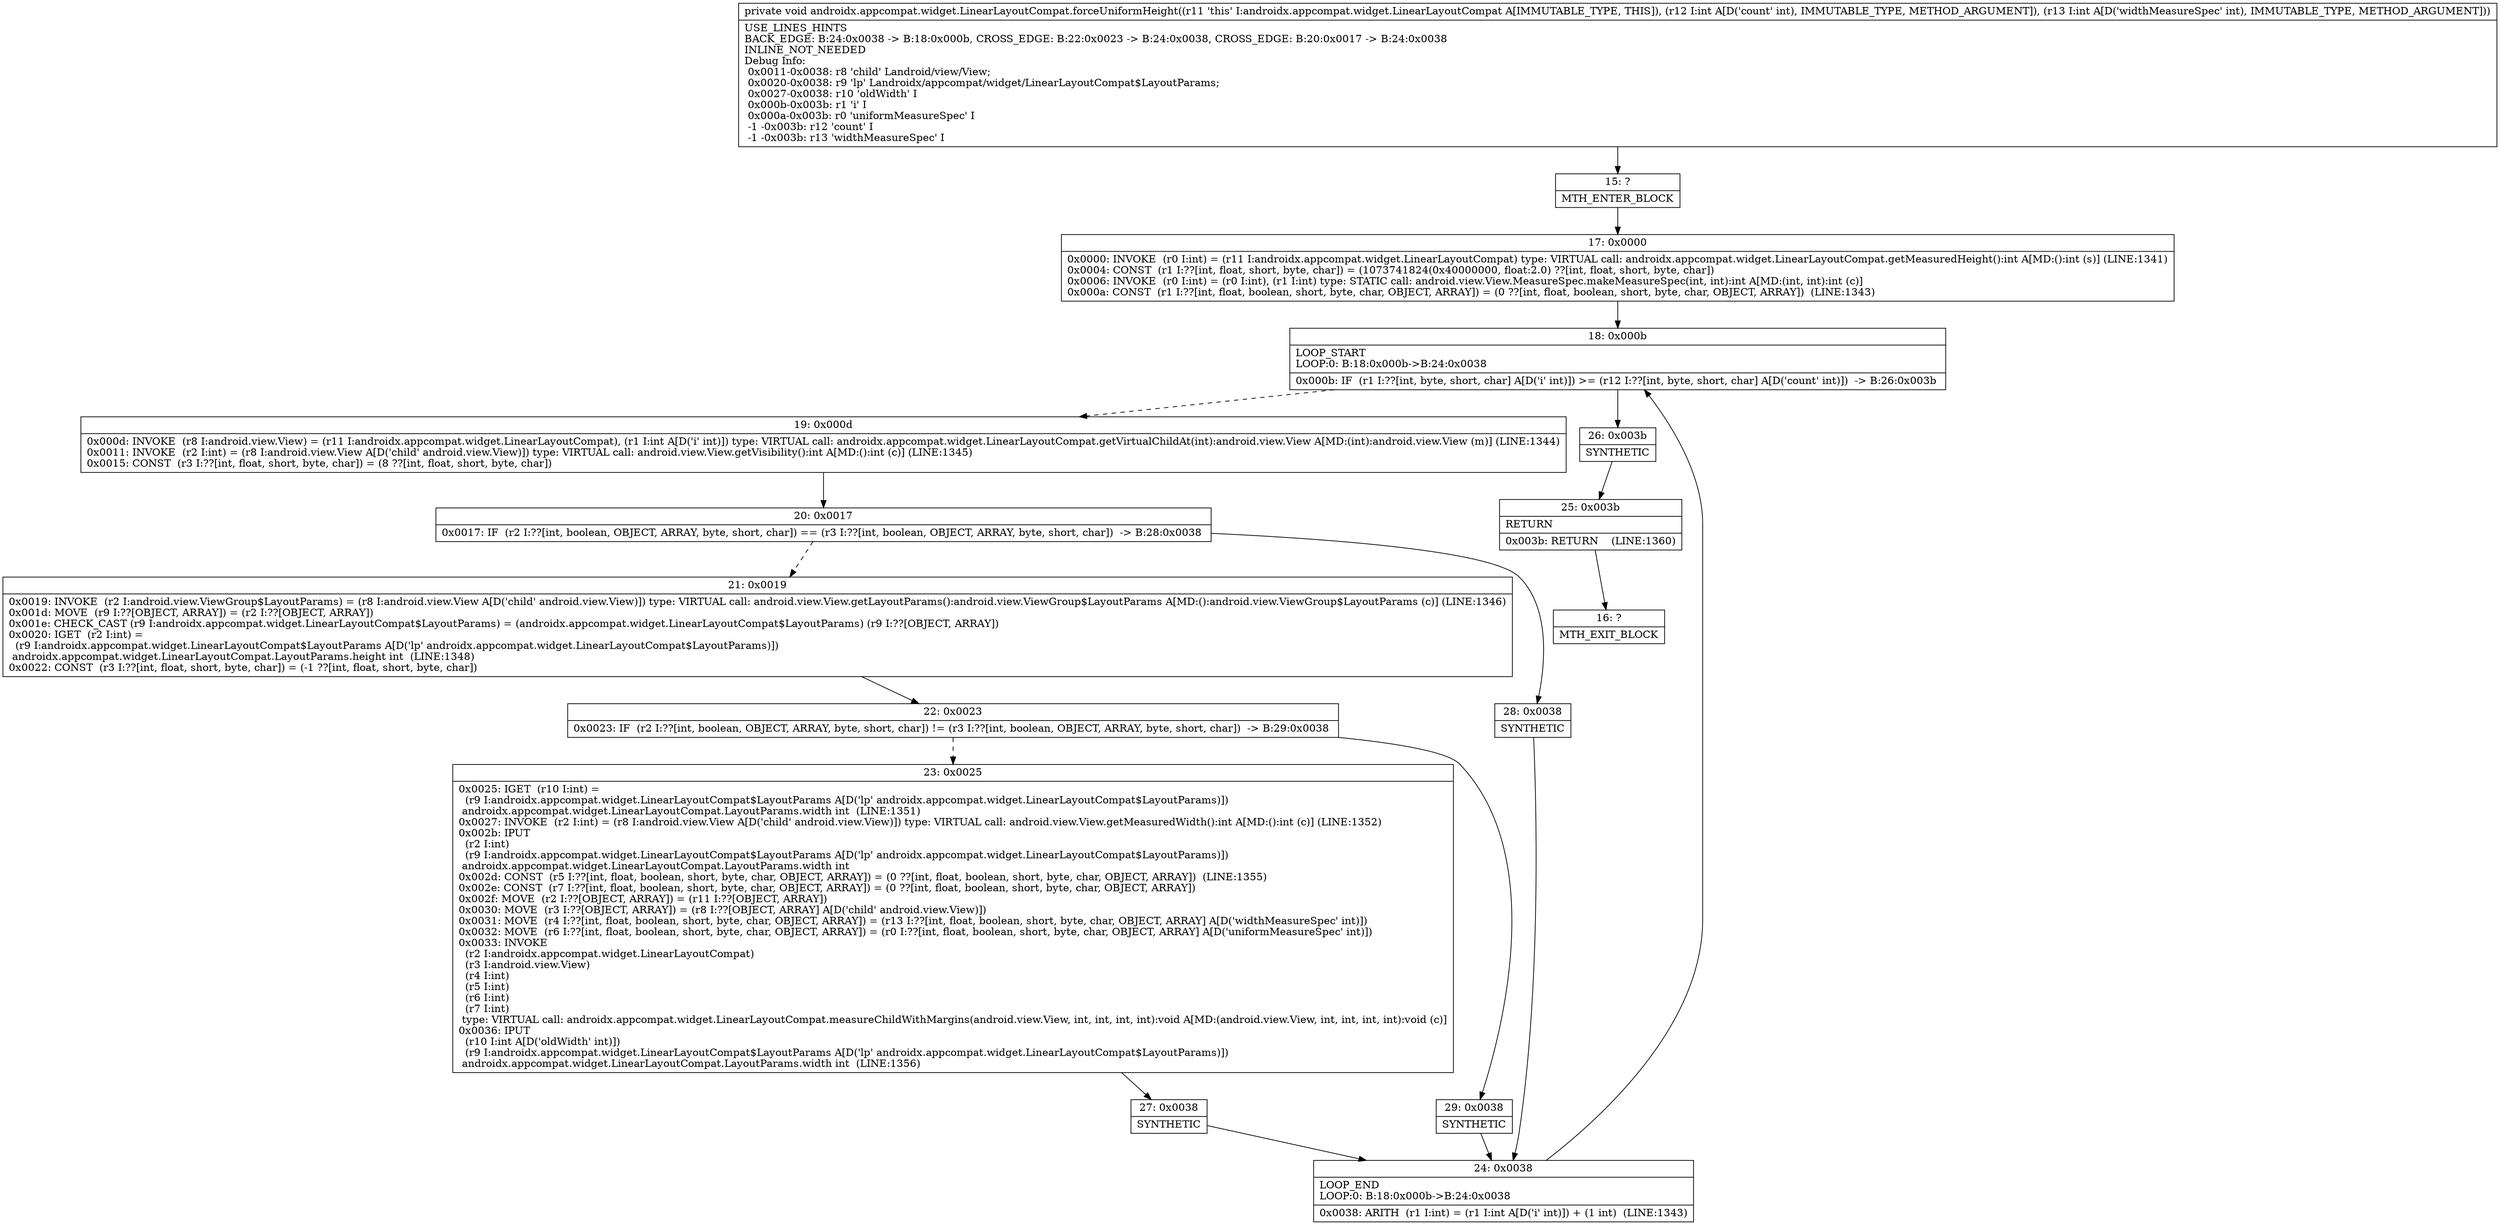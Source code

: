 digraph "CFG forandroidx.appcompat.widget.LinearLayoutCompat.forceUniformHeight(II)V" {
Node_15 [shape=record,label="{15\:\ ?|MTH_ENTER_BLOCK\l}"];
Node_17 [shape=record,label="{17\:\ 0x0000|0x0000: INVOKE  (r0 I:int) = (r11 I:androidx.appcompat.widget.LinearLayoutCompat) type: VIRTUAL call: androidx.appcompat.widget.LinearLayoutCompat.getMeasuredHeight():int A[MD:():int (s)] (LINE:1341)\l0x0004: CONST  (r1 I:??[int, float, short, byte, char]) = (1073741824(0x40000000, float:2.0) ??[int, float, short, byte, char]) \l0x0006: INVOKE  (r0 I:int) = (r0 I:int), (r1 I:int) type: STATIC call: android.view.View.MeasureSpec.makeMeasureSpec(int, int):int A[MD:(int, int):int (c)]\l0x000a: CONST  (r1 I:??[int, float, boolean, short, byte, char, OBJECT, ARRAY]) = (0 ??[int, float, boolean, short, byte, char, OBJECT, ARRAY])  (LINE:1343)\l}"];
Node_18 [shape=record,label="{18\:\ 0x000b|LOOP_START\lLOOP:0: B:18:0x000b\-\>B:24:0x0038\l|0x000b: IF  (r1 I:??[int, byte, short, char] A[D('i' int)]) \>= (r12 I:??[int, byte, short, char] A[D('count' int)])  \-\> B:26:0x003b \l}"];
Node_19 [shape=record,label="{19\:\ 0x000d|0x000d: INVOKE  (r8 I:android.view.View) = (r11 I:androidx.appcompat.widget.LinearLayoutCompat), (r1 I:int A[D('i' int)]) type: VIRTUAL call: androidx.appcompat.widget.LinearLayoutCompat.getVirtualChildAt(int):android.view.View A[MD:(int):android.view.View (m)] (LINE:1344)\l0x0011: INVOKE  (r2 I:int) = (r8 I:android.view.View A[D('child' android.view.View)]) type: VIRTUAL call: android.view.View.getVisibility():int A[MD:():int (c)] (LINE:1345)\l0x0015: CONST  (r3 I:??[int, float, short, byte, char]) = (8 ??[int, float, short, byte, char]) \l}"];
Node_20 [shape=record,label="{20\:\ 0x0017|0x0017: IF  (r2 I:??[int, boolean, OBJECT, ARRAY, byte, short, char]) == (r3 I:??[int, boolean, OBJECT, ARRAY, byte, short, char])  \-\> B:28:0x0038 \l}"];
Node_21 [shape=record,label="{21\:\ 0x0019|0x0019: INVOKE  (r2 I:android.view.ViewGroup$LayoutParams) = (r8 I:android.view.View A[D('child' android.view.View)]) type: VIRTUAL call: android.view.View.getLayoutParams():android.view.ViewGroup$LayoutParams A[MD:():android.view.ViewGroup$LayoutParams (c)] (LINE:1346)\l0x001d: MOVE  (r9 I:??[OBJECT, ARRAY]) = (r2 I:??[OBJECT, ARRAY]) \l0x001e: CHECK_CAST (r9 I:androidx.appcompat.widget.LinearLayoutCompat$LayoutParams) = (androidx.appcompat.widget.LinearLayoutCompat$LayoutParams) (r9 I:??[OBJECT, ARRAY]) \l0x0020: IGET  (r2 I:int) = \l  (r9 I:androidx.appcompat.widget.LinearLayoutCompat$LayoutParams A[D('lp' androidx.appcompat.widget.LinearLayoutCompat$LayoutParams)])\l androidx.appcompat.widget.LinearLayoutCompat.LayoutParams.height int  (LINE:1348)\l0x0022: CONST  (r3 I:??[int, float, short, byte, char]) = (\-1 ??[int, float, short, byte, char]) \l}"];
Node_22 [shape=record,label="{22\:\ 0x0023|0x0023: IF  (r2 I:??[int, boolean, OBJECT, ARRAY, byte, short, char]) != (r3 I:??[int, boolean, OBJECT, ARRAY, byte, short, char])  \-\> B:29:0x0038 \l}"];
Node_23 [shape=record,label="{23\:\ 0x0025|0x0025: IGET  (r10 I:int) = \l  (r9 I:androidx.appcompat.widget.LinearLayoutCompat$LayoutParams A[D('lp' androidx.appcompat.widget.LinearLayoutCompat$LayoutParams)])\l androidx.appcompat.widget.LinearLayoutCompat.LayoutParams.width int  (LINE:1351)\l0x0027: INVOKE  (r2 I:int) = (r8 I:android.view.View A[D('child' android.view.View)]) type: VIRTUAL call: android.view.View.getMeasuredWidth():int A[MD:():int (c)] (LINE:1352)\l0x002b: IPUT  \l  (r2 I:int)\l  (r9 I:androidx.appcompat.widget.LinearLayoutCompat$LayoutParams A[D('lp' androidx.appcompat.widget.LinearLayoutCompat$LayoutParams)])\l androidx.appcompat.widget.LinearLayoutCompat.LayoutParams.width int \l0x002d: CONST  (r5 I:??[int, float, boolean, short, byte, char, OBJECT, ARRAY]) = (0 ??[int, float, boolean, short, byte, char, OBJECT, ARRAY])  (LINE:1355)\l0x002e: CONST  (r7 I:??[int, float, boolean, short, byte, char, OBJECT, ARRAY]) = (0 ??[int, float, boolean, short, byte, char, OBJECT, ARRAY]) \l0x002f: MOVE  (r2 I:??[OBJECT, ARRAY]) = (r11 I:??[OBJECT, ARRAY]) \l0x0030: MOVE  (r3 I:??[OBJECT, ARRAY]) = (r8 I:??[OBJECT, ARRAY] A[D('child' android.view.View)]) \l0x0031: MOVE  (r4 I:??[int, float, boolean, short, byte, char, OBJECT, ARRAY]) = (r13 I:??[int, float, boolean, short, byte, char, OBJECT, ARRAY] A[D('widthMeasureSpec' int)]) \l0x0032: MOVE  (r6 I:??[int, float, boolean, short, byte, char, OBJECT, ARRAY]) = (r0 I:??[int, float, boolean, short, byte, char, OBJECT, ARRAY] A[D('uniformMeasureSpec' int)]) \l0x0033: INVOKE  \l  (r2 I:androidx.appcompat.widget.LinearLayoutCompat)\l  (r3 I:android.view.View)\l  (r4 I:int)\l  (r5 I:int)\l  (r6 I:int)\l  (r7 I:int)\l type: VIRTUAL call: androidx.appcompat.widget.LinearLayoutCompat.measureChildWithMargins(android.view.View, int, int, int, int):void A[MD:(android.view.View, int, int, int, int):void (c)]\l0x0036: IPUT  \l  (r10 I:int A[D('oldWidth' int)])\l  (r9 I:androidx.appcompat.widget.LinearLayoutCompat$LayoutParams A[D('lp' androidx.appcompat.widget.LinearLayoutCompat$LayoutParams)])\l androidx.appcompat.widget.LinearLayoutCompat.LayoutParams.width int  (LINE:1356)\l}"];
Node_27 [shape=record,label="{27\:\ 0x0038|SYNTHETIC\l}"];
Node_24 [shape=record,label="{24\:\ 0x0038|LOOP_END\lLOOP:0: B:18:0x000b\-\>B:24:0x0038\l|0x0038: ARITH  (r1 I:int) = (r1 I:int A[D('i' int)]) + (1 int)  (LINE:1343)\l}"];
Node_29 [shape=record,label="{29\:\ 0x0038|SYNTHETIC\l}"];
Node_28 [shape=record,label="{28\:\ 0x0038|SYNTHETIC\l}"];
Node_26 [shape=record,label="{26\:\ 0x003b|SYNTHETIC\l}"];
Node_25 [shape=record,label="{25\:\ 0x003b|RETURN\l|0x003b: RETURN    (LINE:1360)\l}"];
Node_16 [shape=record,label="{16\:\ ?|MTH_EXIT_BLOCK\l}"];
MethodNode[shape=record,label="{private void androidx.appcompat.widget.LinearLayoutCompat.forceUniformHeight((r11 'this' I:androidx.appcompat.widget.LinearLayoutCompat A[IMMUTABLE_TYPE, THIS]), (r12 I:int A[D('count' int), IMMUTABLE_TYPE, METHOD_ARGUMENT]), (r13 I:int A[D('widthMeasureSpec' int), IMMUTABLE_TYPE, METHOD_ARGUMENT]))  | USE_LINES_HINTS\lBACK_EDGE: B:24:0x0038 \-\> B:18:0x000b, CROSS_EDGE: B:22:0x0023 \-\> B:24:0x0038, CROSS_EDGE: B:20:0x0017 \-\> B:24:0x0038\lINLINE_NOT_NEEDED\lDebug Info:\l  0x0011\-0x0038: r8 'child' Landroid\/view\/View;\l  0x0020\-0x0038: r9 'lp' Landroidx\/appcompat\/widget\/LinearLayoutCompat$LayoutParams;\l  0x0027\-0x0038: r10 'oldWidth' I\l  0x000b\-0x003b: r1 'i' I\l  0x000a\-0x003b: r0 'uniformMeasureSpec' I\l  \-1 \-0x003b: r12 'count' I\l  \-1 \-0x003b: r13 'widthMeasureSpec' I\l}"];
MethodNode -> Node_15;Node_15 -> Node_17;
Node_17 -> Node_18;
Node_18 -> Node_19[style=dashed];
Node_18 -> Node_26;
Node_19 -> Node_20;
Node_20 -> Node_21[style=dashed];
Node_20 -> Node_28;
Node_21 -> Node_22;
Node_22 -> Node_23[style=dashed];
Node_22 -> Node_29;
Node_23 -> Node_27;
Node_27 -> Node_24;
Node_24 -> Node_18;
Node_29 -> Node_24;
Node_28 -> Node_24;
Node_26 -> Node_25;
Node_25 -> Node_16;
}

